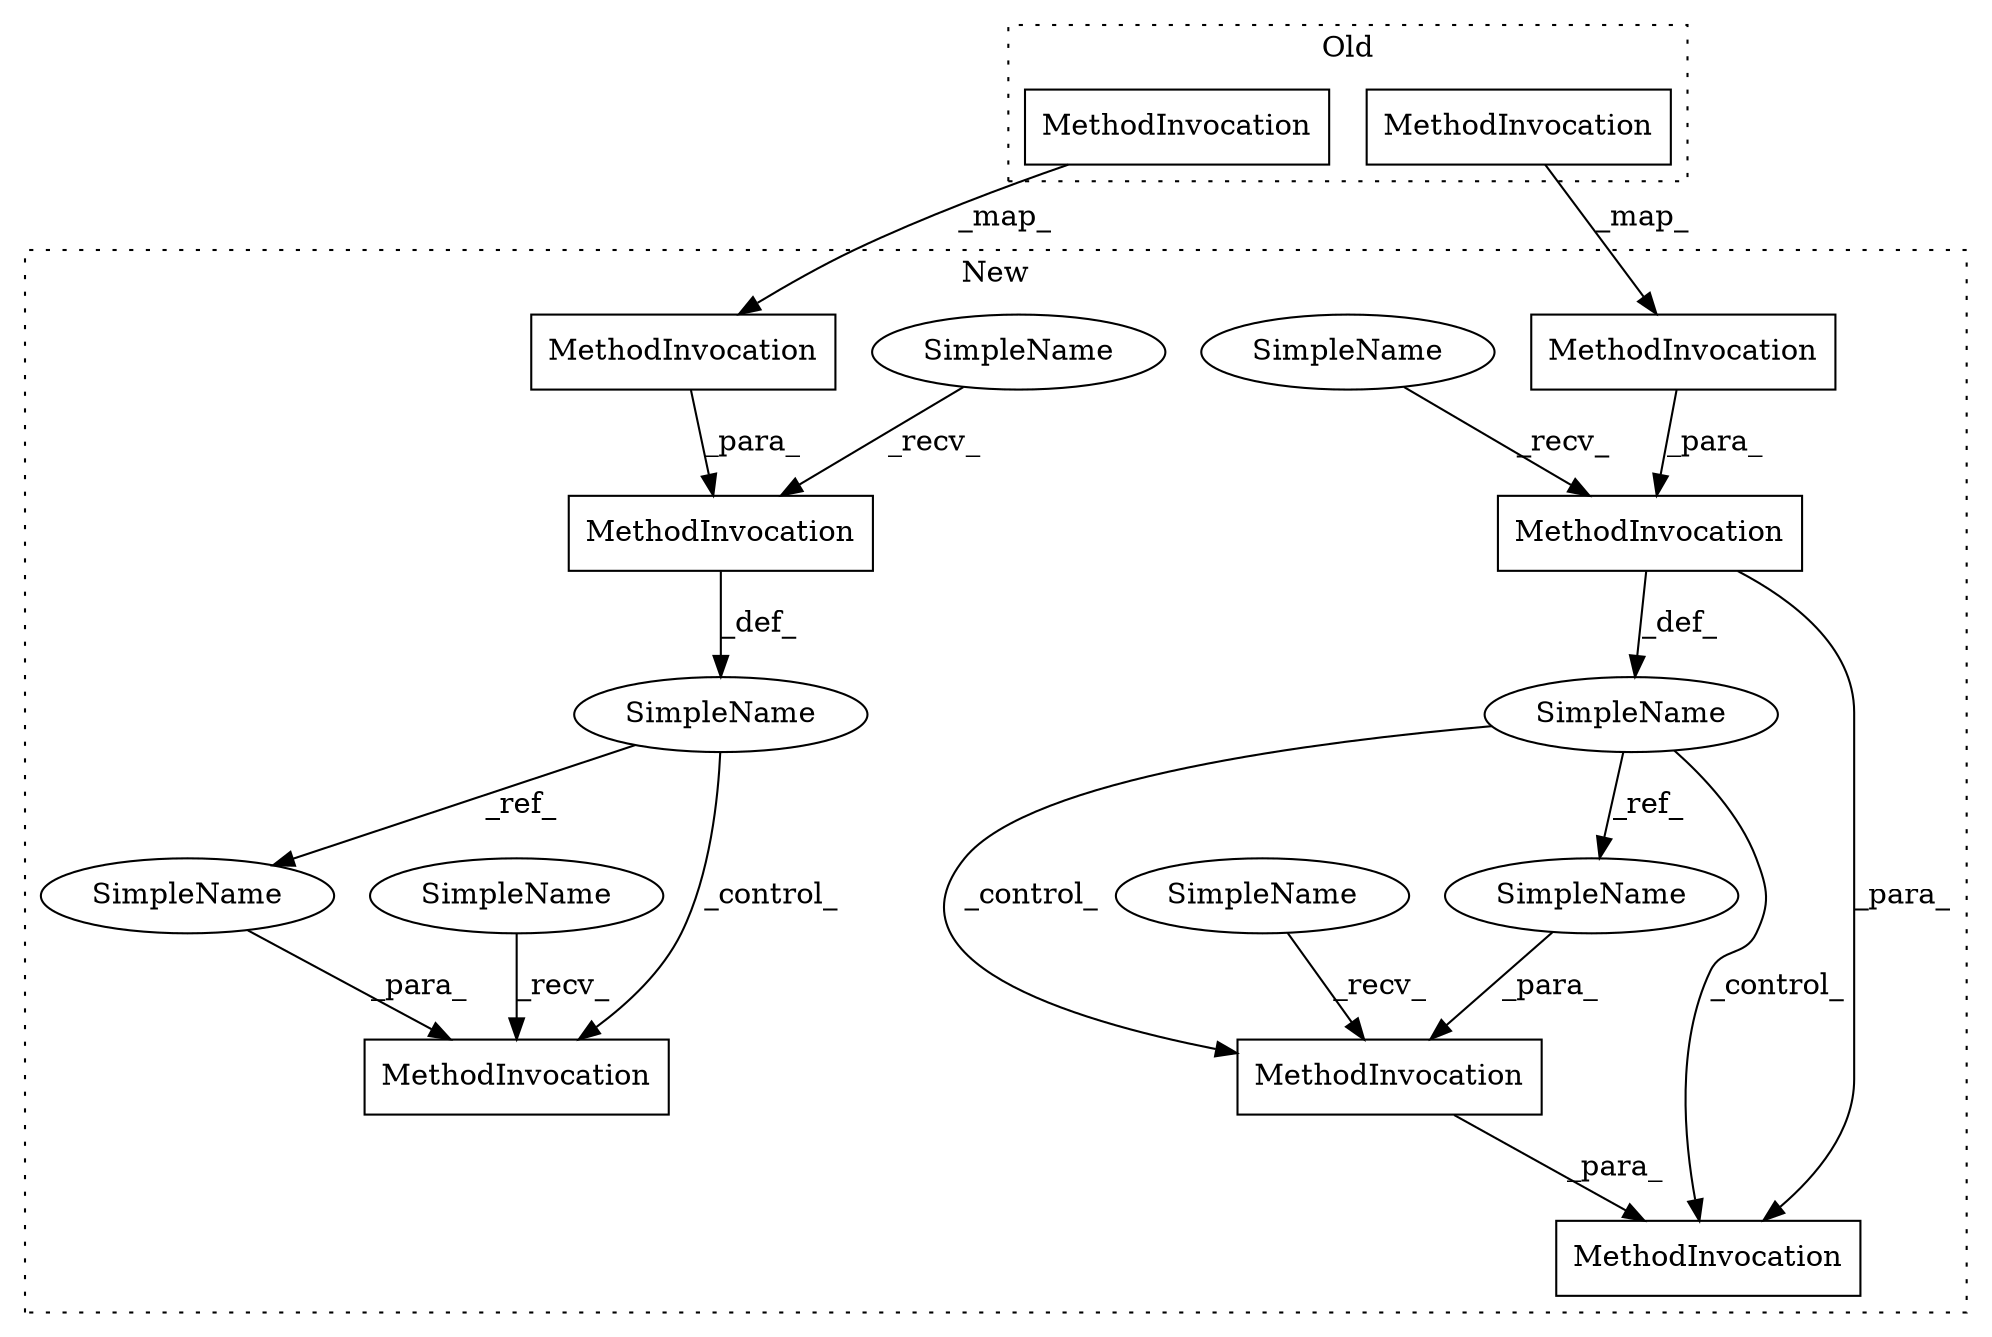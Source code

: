 digraph G {
subgraph cluster0 {
4 [label="MethodInvocation" a="32" s="4775" l="14" shape="box"];
8 [label="MethodInvocation" a="32" s="4443" l="12" shape="box"];
label = "Old";
style="dotted";
}
subgraph cluster1 {
1 [label="MethodInvocation" a="32" s="4719,4744" l="16,1" shape="box"];
2 [label="MethodInvocation" a="32" s="4692,4745" l="15,1" shape="box"];
3 [label="MethodInvocation" a="32" s="4512" l="12" shape="box"];
5 [label="MethodInvocation" a="32" s="5347,5376" l="18,1" shape="box"];
6 [label="MethodInvocation" a="32" s="5077,5110" l="7,1" shape="box"];
7 [label="MethodInvocation" a="32" s="5096" l="14" shape="box"];
9 [label="MethodInvocation" a="32" s="4493,4524" l="7,1" shape="box"];
10 [label="SimpleName" a="42" s="5365" l="11" shape="ellipse"];
11 [label="SimpleName" a="42" s="4479" l="13" shape="ellipse"];
12 [label="SimpleName" a="42" s="4707" l="11" shape="ellipse"];
13 [label="SimpleName" a="42" s="5063" l="13" shape="ellipse"];
14 [label="SimpleName" a="42" s="4467" l="9" shape="ellipse"];
15 [label="SimpleName" a="42" s="5049" l="11" shape="ellipse"];
16 [label="SimpleName" a="42" s="5335" l="11" shape="ellipse"];
17 [label="SimpleName" a="42" s="4735" l="9" shape="ellipse"];
label = "New";
style="dotted";
}
1 -> 2 [label="_para_"];
3 -> 9 [label="_para_"];
4 -> 7 [label="_map_"];
6 -> 15 [label="_def_"];
7 -> 6 [label="_para_"];
8 -> 3 [label="_map_"];
9 -> 2 [label="_para_"];
9 -> 14 [label="_def_"];
10 -> 5 [label="_para_"];
11 -> 9 [label="_recv_"];
12 -> 1 [label="_recv_"];
13 -> 6 [label="_recv_"];
14 -> 1 [label="_control_"];
14 -> 2 [label="_control_"];
14 -> 17 [label="_ref_"];
15 -> 5 [label="_control_"];
15 -> 10 [label="_ref_"];
16 -> 5 [label="_recv_"];
17 -> 1 [label="_para_"];
}